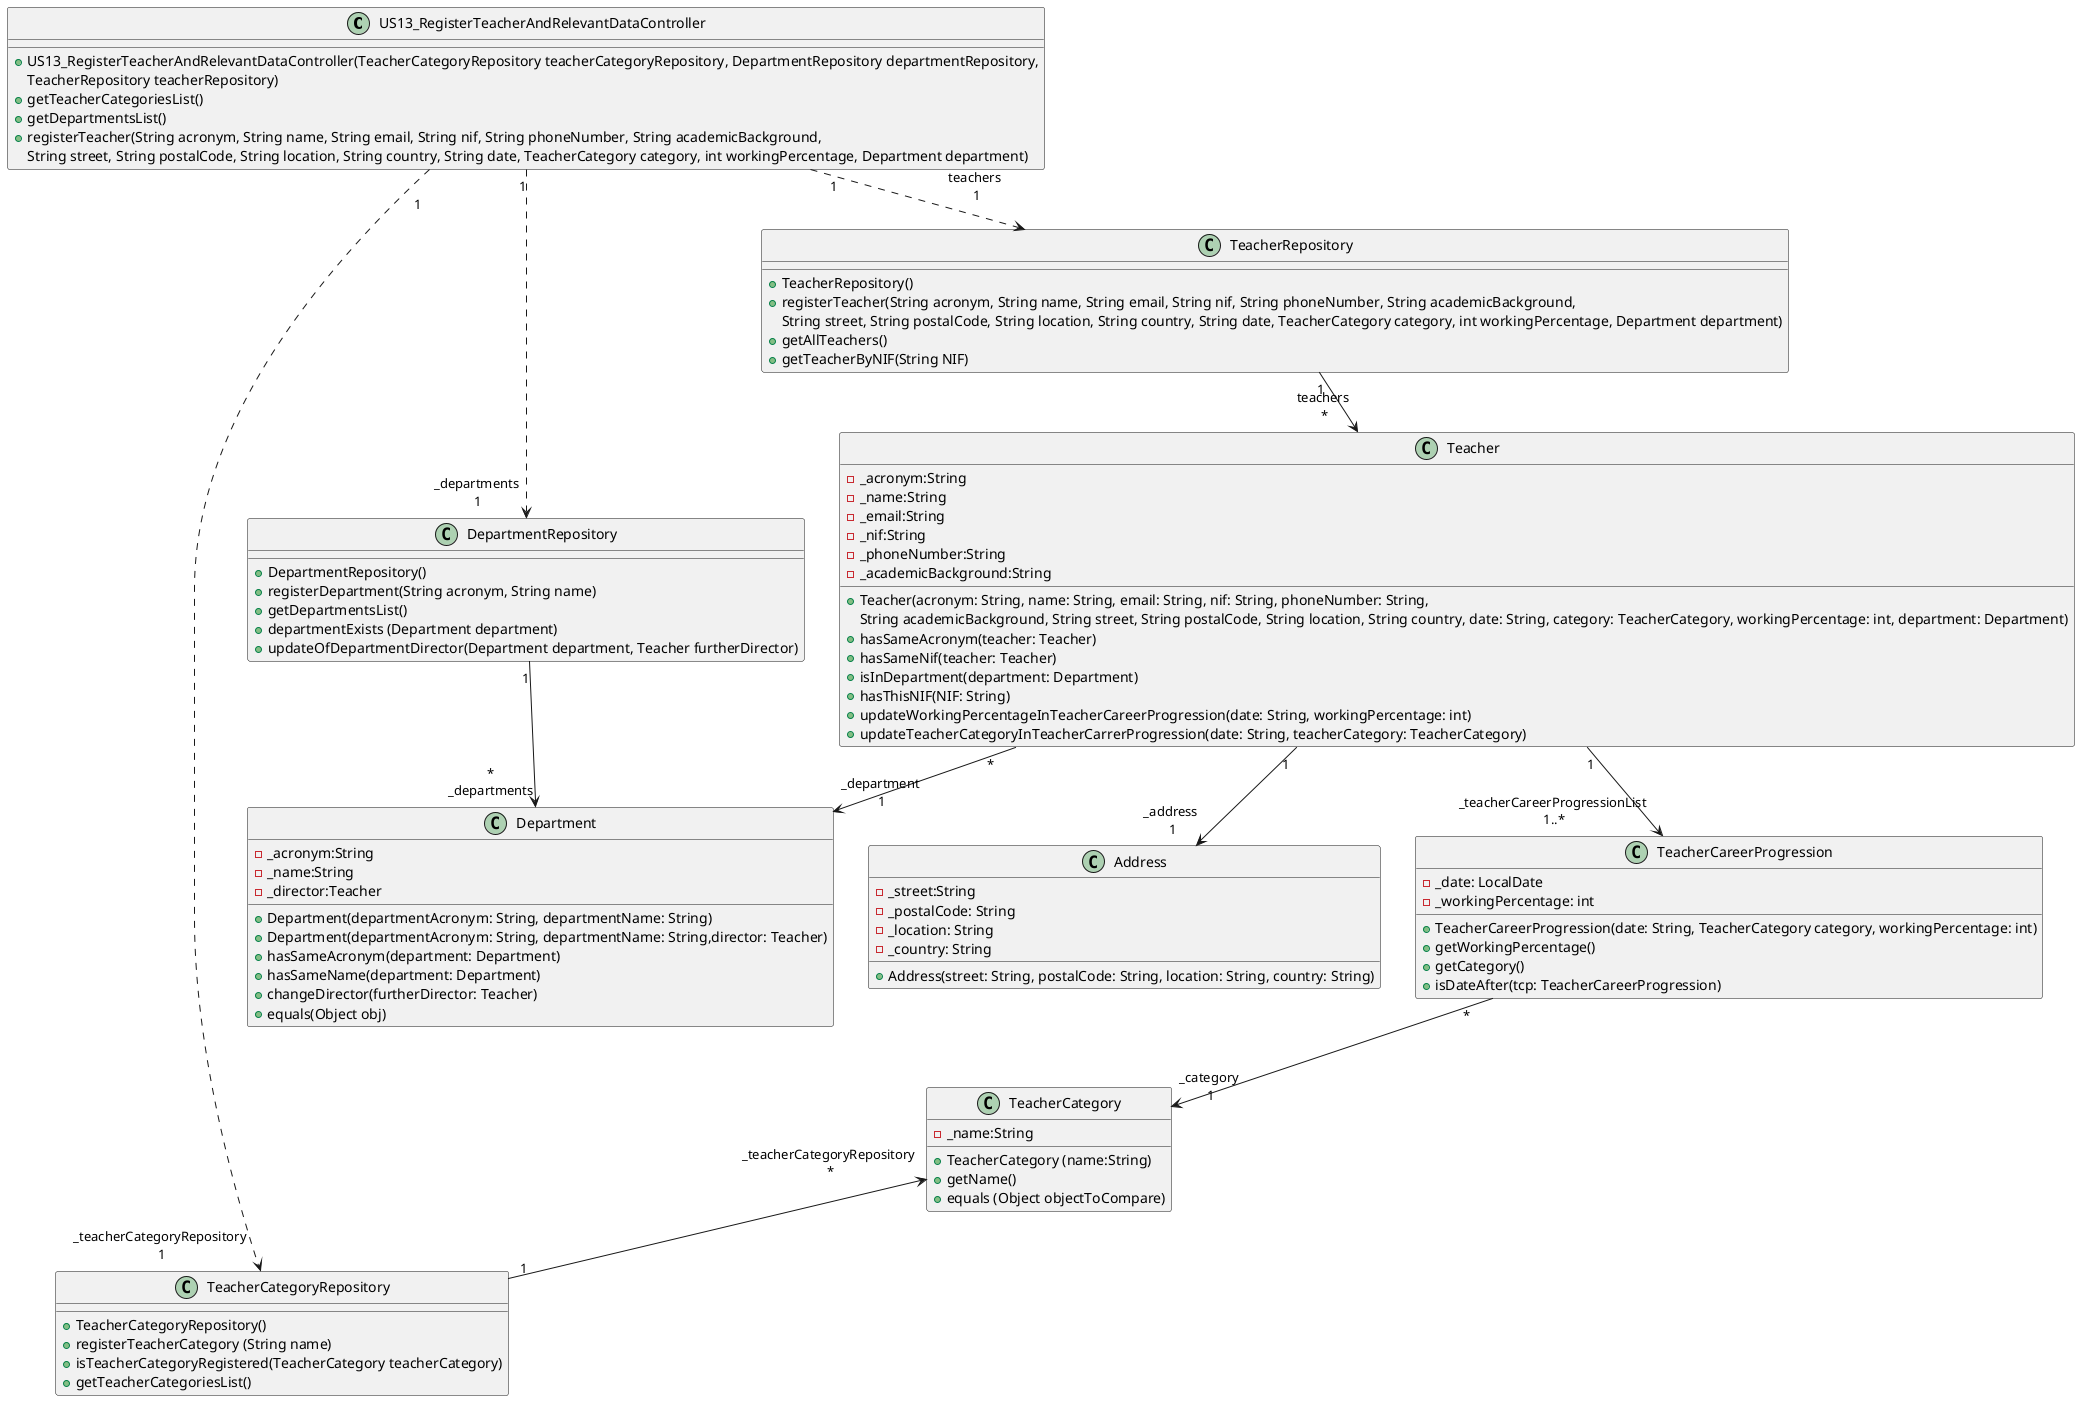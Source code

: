 @startuml
'https://plantuml.com/class-diagram


class US13_RegisterTeacherAndRelevantDataController {
+US13_RegisterTeacherAndRelevantDataController(TeacherCategoryRepository teacherCategoryRepository, DepartmentRepository departmentRepository,
TeacherRepository teacherRepository)
+getTeacherCategoriesList()
+getDepartmentsList()
+registerTeacher(String acronym, String name, String email, String nif, String phoneNumber, String academicBackground,
String street, String postalCode, String location, String country, String date, TeacherCategory category, int workingPercentage, Department department)
}

class TeacherCategoryRepository {
+TeacherCategoryRepository()
+registerTeacherCategory (String name)
+isTeacherCategoryRegistered(TeacherCategory teacherCategory)
+getTeacherCategoriesList()
}

class DepartmentRepository {
+DepartmentRepository()
+registerDepartment(String acronym, String name)
+getDepartmentsList()
+departmentExists (Department department)
+updateOfDepartmentDirector(Department department, Teacher furtherDirector)
}

class TeacherRepository {
+TeacherRepository()
+registerTeacher(String acronym, String name, String email, String nif, String phoneNumber, String academicBackground,
String street, String postalCode, String location, String country, String date, TeacherCategory category, int workingPercentage, Department department)
+getAllTeachers()
+getTeacherByNIF(String NIF)
}

class Teacher {
-_acronym:String
 -_name:String
 -_email:String
 -_nif:String
 -_phoneNumber:String
 -_academicBackground:String
 +Teacher(acronym: String, name: String, email: String, nif: String, phoneNumber: String,
 String academicBackground, String street, String postalCode, String location, String country, date: String, category: TeacherCategory, workingPercentage: int, department: Department)
 +hasSameAcronym(teacher: Teacher)
 +hasSameNif(teacher: Teacher)
 +isInDepartment(department: Department)
 +hasThisNIF(NIF: String)
 +updateWorkingPercentageInTeacherCareerProgression(date: String, workingPercentage: int)
 +updateTeacherCategoryInTeacherCarrerProgression(date: String, teacherCategory: TeacherCategory)
}

class Address {
-_street:String
 -_postalCode: String
 -_location: String
 -_country: String
 +Address(street: String, postalCode: String, location: String, country: String)
}

class TeacherCareerProgression {
-_date: LocalDate
-_workingPercentage: int
+TeacherCareerProgression(date: String, TeacherCategory category, workingPercentage: int)
+getWorkingPercentage()
+getCategory()
+isDateAfter(tcp: TeacherCareerProgression)
}

class TeacherCategory {
-_name:String
+ TeacherCategory (name:String)
+getName()
+equals (Object objectToCompare)
}

class Department {
-_acronym:String
-_name:String
-_director:Teacher
+Department(departmentAcronym: String, departmentName: String)
+Department(departmentAcronym: String, departmentName: String,director: Teacher)
+hasSameAcronym(department: Department)
+hasSameName(department: Department)
+changeDirector(furtherDirector: Teacher)
+equals(Object obj)
}

US13_RegisterTeacherAndRelevantDataController "\n1" ..> "_teacherCategoryRepository \n1"TeacherCategoryRepository
US13_RegisterTeacherAndRelevantDataController "1" ..> "_departments \n1"DepartmentRepository
US13_RegisterTeacherAndRelevantDataController "1" ..> "teachers \n1\n"TeacherRepository
TeacherRepository "1" --> "teachers \n*"Teacher
TeacherCategory "_teacherCategoryRepository \n*" <-- " 1" TeacherCategoryRepository
TeacherCareerProgression "*" --> "_category \n1"TeacherCategory
Teacher "1" --> "_teacherCareerProgressionList \n1..*" TeacherCareerProgression
Teacher "1" --> "_address \n1" Address
Teacher "*" --> "_department \n1" Department
Department "*\n_departments" <-u- "1" DepartmentRepository

@enduml